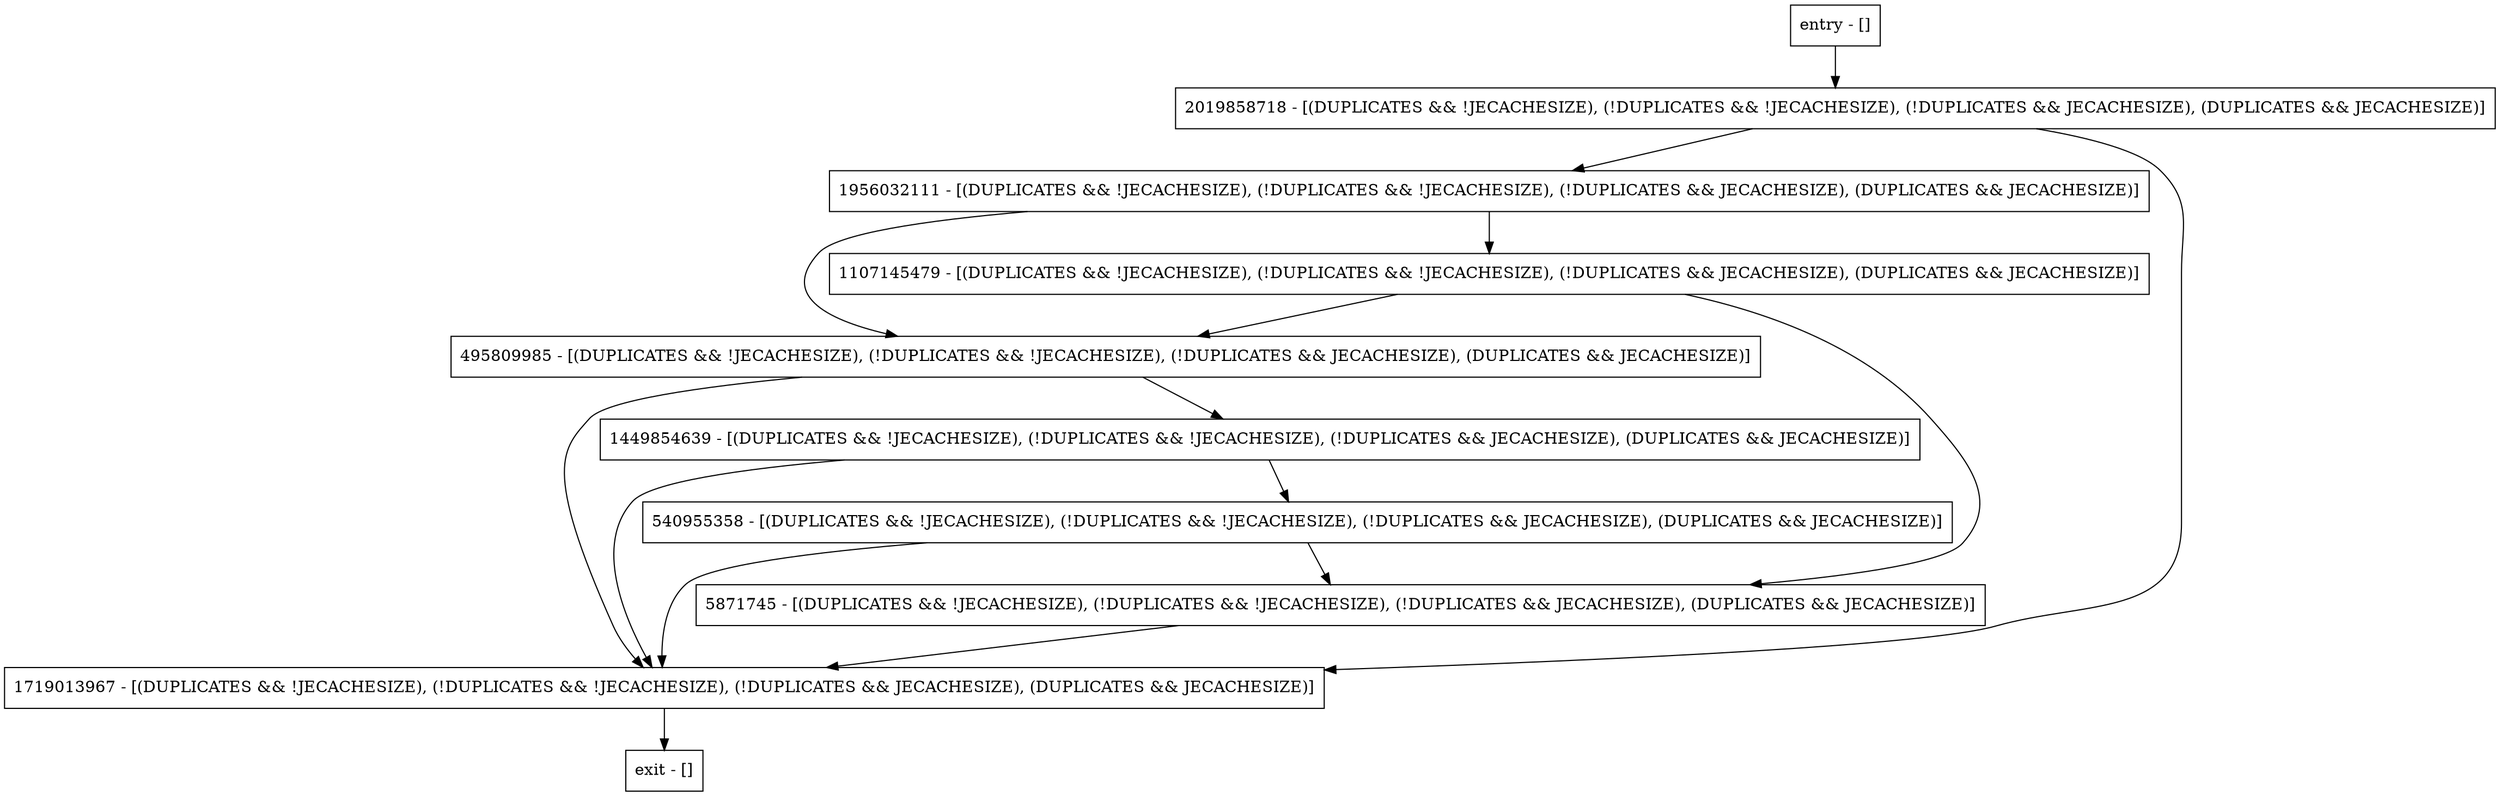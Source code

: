 digraph criticalEviction {
node [shape=record];
entry [label="entry - []"];
exit [label="exit - []"];
1107145479 [label="1107145479 - [(DUPLICATES && !JECACHESIZE), (!DUPLICATES && !JECACHESIZE), (!DUPLICATES && JECACHESIZE), (DUPLICATES && JECACHESIZE)]"];
1956032111 [label="1956032111 - [(DUPLICATES && !JECACHESIZE), (!DUPLICATES && !JECACHESIZE), (!DUPLICATES && JECACHESIZE), (DUPLICATES && JECACHESIZE)]"];
1719013967 [label="1719013967 - [(DUPLICATES && !JECACHESIZE), (!DUPLICATES && !JECACHESIZE), (!DUPLICATES && JECACHESIZE), (DUPLICATES && JECACHESIZE)]"];
1449854639 [label="1449854639 - [(DUPLICATES && !JECACHESIZE), (!DUPLICATES && !JECACHESIZE), (!DUPLICATES && JECACHESIZE), (DUPLICATES && JECACHESIZE)]"];
540955358 [label="540955358 - [(DUPLICATES && !JECACHESIZE), (!DUPLICATES && !JECACHESIZE), (!DUPLICATES && JECACHESIZE), (DUPLICATES && JECACHESIZE)]"];
2019858718 [label="2019858718 - [(DUPLICATES && !JECACHESIZE), (!DUPLICATES && !JECACHESIZE), (!DUPLICATES && JECACHESIZE), (DUPLICATES && JECACHESIZE)]"];
495809985 [label="495809985 - [(DUPLICATES && !JECACHESIZE), (!DUPLICATES && !JECACHESIZE), (!DUPLICATES && JECACHESIZE), (DUPLICATES && JECACHESIZE)]"];
5871745 [label="5871745 - [(DUPLICATES && !JECACHESIZE), (!DUPLICATES && !JECACHESIZE), (!DUPLICATES && JECACHESIZE), (DUPLICATES && JECACHESIZE)]"];
entry;
exit;
entry -> 2019858718;
1107145479 -> 495809985;
1107145479 -> 5871745;
1956032111 -> 1107145479;
1956032111 -> 495809985;
1719013967 -> exit;
1449854639 -> 1719013967;
1449854639 -> 540955358;
540955358 -> 1719013967;
540955358 -> 5871745;
2019858718 -> 1956032111;
2019858718 -> 1719013967;
495809985 -> 1719013967;
495809985 -> 1449854639;
5871745 -> 1719013967;
}
